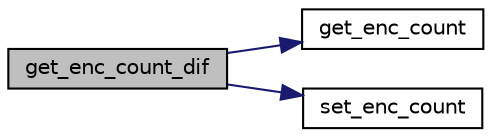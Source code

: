 digraph "get_enc_count_dif"
{
 // LATEX_PDF_SIZE
  edge [fontname="Helvetica",fontsize="10",labelfontname="Helvetica",labelfontsize="10"];
  node [fontname="Helvetica",fontsize="10",shape=record];
  rankdir="LR";
  Node1 [label="get_enc_count_dif",height=0.2,width=0.4,color="black", fillcolor="grey75", style="filled", fontcolor="black",tooltip="前回コール時からのエンコーダカウントの差分を取得"];
  Node1 -> Node2 [color="midnightblue",fontsize="10",style="solid",fontname="Helvetica"];
  Node2 [label="get_enc_count",height=0.2,width=0.4,color="black", fillcolor="white", style="filled",URL="$encoder_8c.html#aa6af9937998f69e8ede6aede38597738",tooltip="エンコーダカウントの取得"];
  Node1 -> Node3 [color="midnightblue",fontsize="10",style="solid",fontname="Helvetica"];
  Node3 [label="set_enc_count",height=0.2,width=0.4,color="black", fillcolor="white", style="filled",URL="$encoder_8c.html#adfa6dd2ec7cc95a88a78bb300d2df31b",tooltip="エンコーダカウントの初期値を設定"];
}

